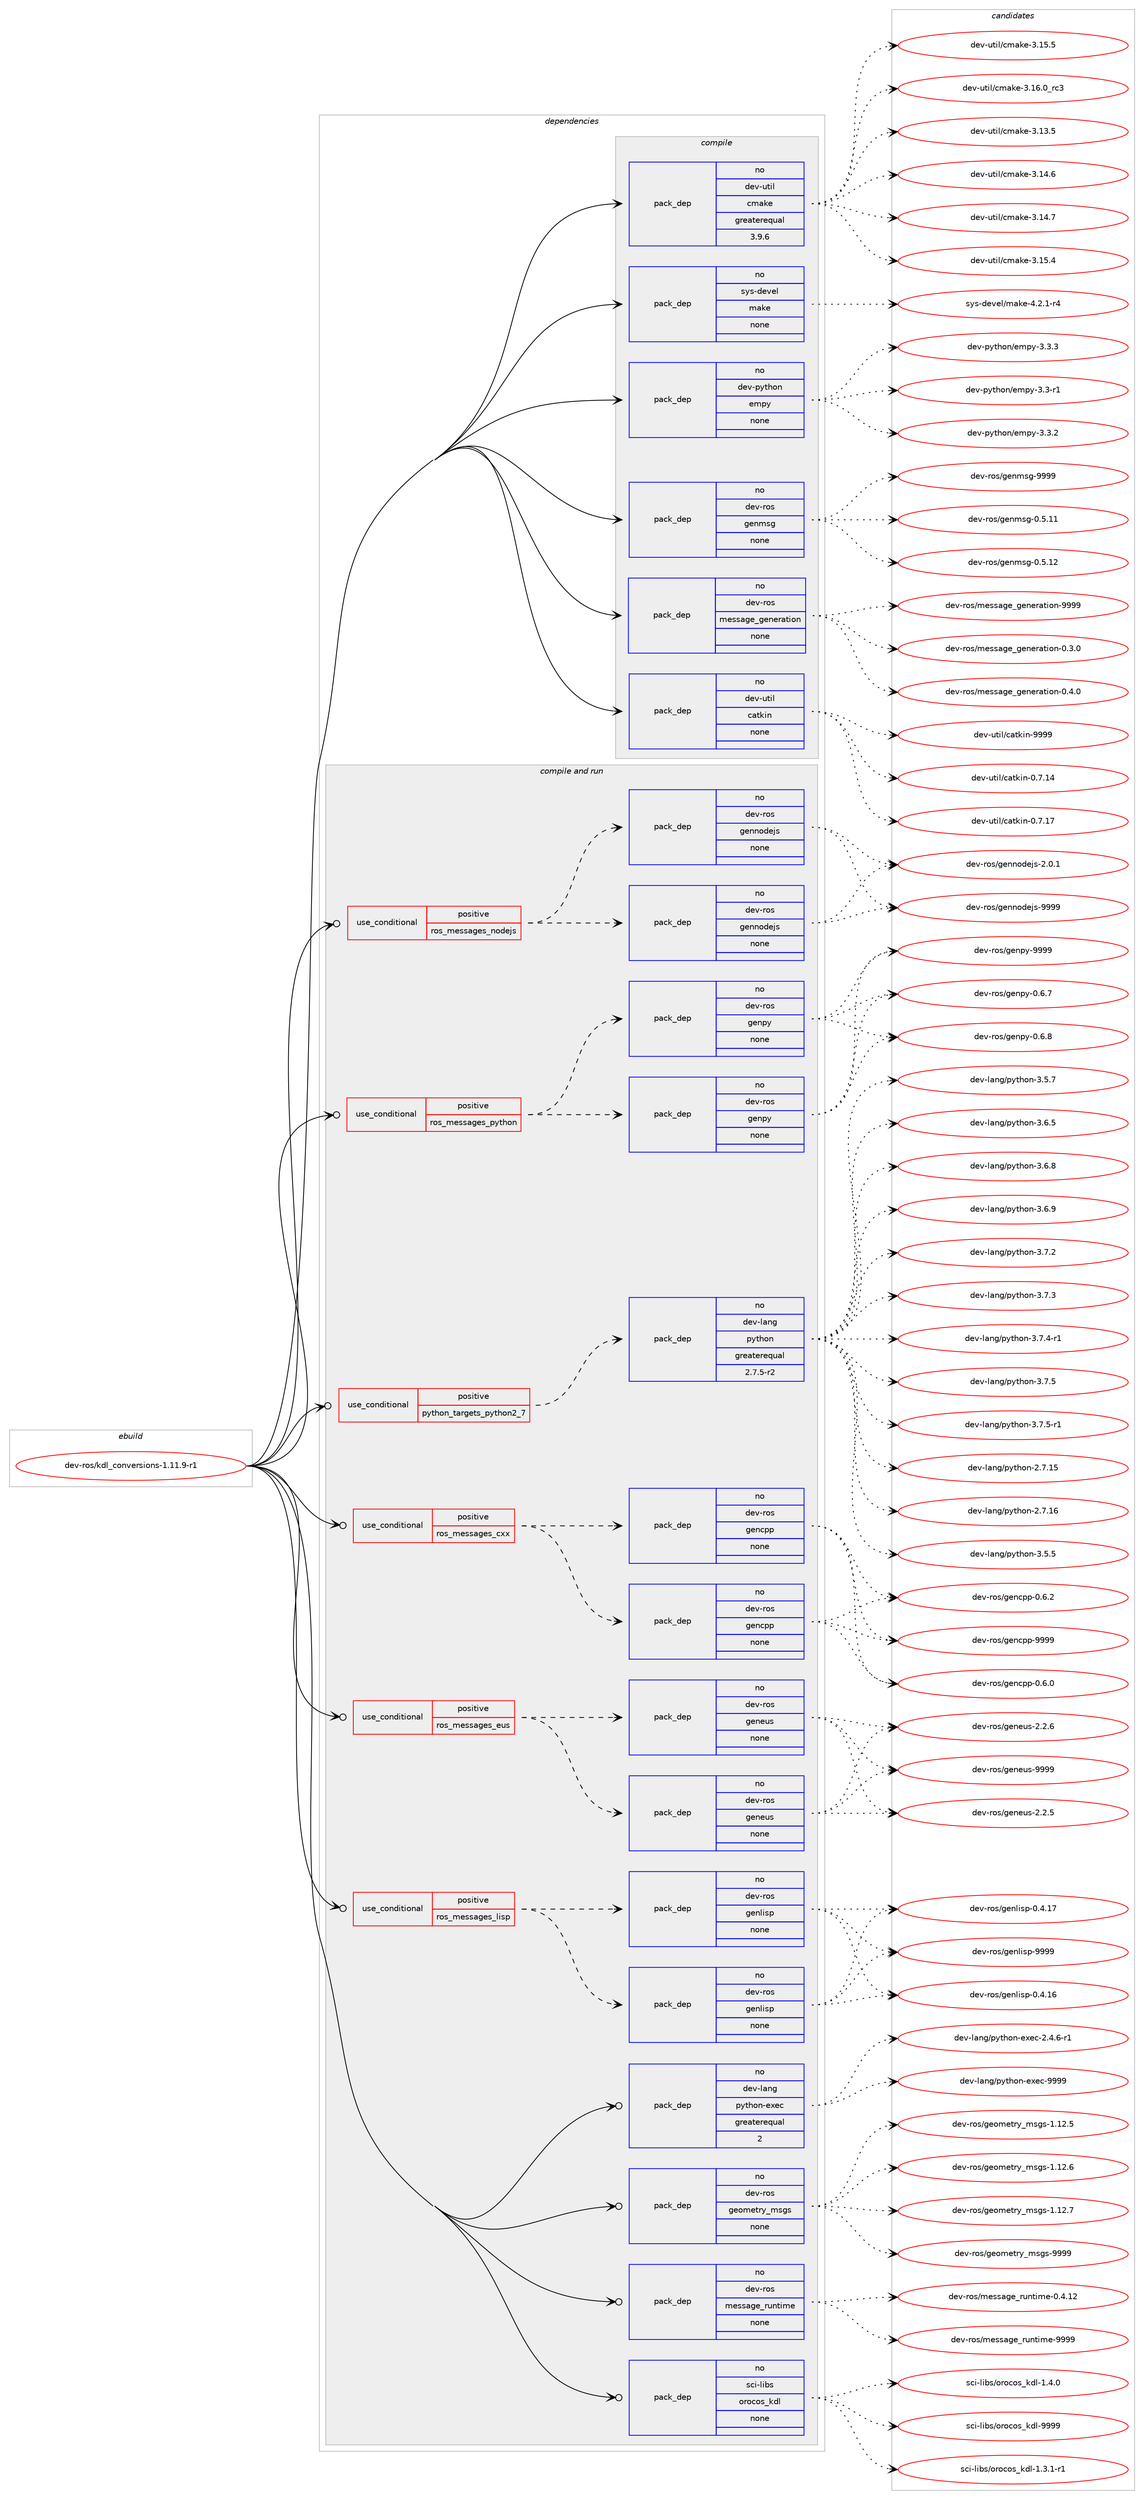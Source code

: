 digraph prolog {

# *************
# Graph options
# *************

newrank=true;
concentrate=true;
compound=true;
graph [rankdir=LR,fontname=Helvetica,fontsize=10,ranksep=1.5];#, ranksep=2.5, nodesep=0.2];
edge  [arrowhead=vee];
node  [fontname=Helvetica,fontsize=10];

# **********
# The ebuild
# **********

subgraph cluster_leftcol {
color=gray;
rank=same;
label=<<i>ebuild</i>>;
id [label="dev-ros/kdl_conversions-1.11.9-r1", color=red, width=4, href="../dev-ros/kdl_conversions-1.11.9-r1.svg"];
}

# ****************
# The dependencies
# ****************

subgraph cluster_midcol {
color=gray;
label=<<i>dependencies</i>>;
subgraph cluster_compile {
fillcolor="#eeeeee";
style=filled;
label=<<i>compile</i>>;
subgraph pack489458 {
dependency654988 [label=<<TABLE BORDER="0" CELLBORDER="1" CELLSPACING="0" CELLPADDING="4" WIDTH="220"><TR><TD ROWSPAN="6" CELLPADDING="30">pack_dep</TD></TR><TR><TD WIDTH="110">no</TD></TR><TR><TD>dev-python</TD></TR><TR><TD>empy</TD></TR><TR><TD>none</TD></TR><TR><TD></TD></TR></TABLE>>, shape=none, color=blue];
}
id:e -> dependency654988:w [weight=20,style="solid",arrowhead="vee"];
subgraph pack489459 {
dependency654989 [label=<<TABLE BORDER="0" CELLBORDER="1" CELLSPACING="0" CELLPADDING="4" WIDTH="220"><TR><TD ROWSPAN="6" CELLPADDING="30">pack_dep</TD></TR><TR><TD WIDTH="110">no</TD></TR><TR><TD>dev-ros</TD></TR><TR><TD>genmsg</TD></TR><TR><TD>none</TD></TR><TR><TD></TD></TR></TABLE>>, shape=none, color=blue];
}
id:e -> dependency654989:w [weight=20,style="solid",arrowhead="vee"];
subgraph pack489460 {
dependency654990 [label=<<TABLE BORDER="0" CELLBORDER="1" CELLSPACING="0" CELLPADDING="4" WIDTH="220"><TR><TD ROWSPAN="6" CELLPADDING="30">pack_dep</TD></TR><TR><TD WIDTH="110">no</TD></TR><TR><TD>dev-ros</TD></TR><TR><TD>message_generation</TD></TR><TR><TD>none</TD></TR><TR><TD></TD></TR></TABLE>>, shape=none, color=blue];
}
id:e -> dependency654990:w [weight=20,style="solid",arrowhead="vee"];
subgraph pack489461 {
dependency654991 [label=<<TABLE BORDER="0" CELLBORDER="1" CELLSPACING="0" CELLPADDING="4" WIDTH="220"><TR><TD ROWSPAN="6" CELLPADDING="30">pack_dep</TD></TR><TR><TD WIDTH="110">no</TD></TR><TR><TD>dev-util</TD></TR><TR><TD>catkin</TD></TR><TR><TD>none</TD></TR><TR><TD></TD></TR></TABLE>>, shape=none, color=blue];
}
id:e -> dependency654991:w [weight=20,style="solid",arrowhead="vee"];
subgraph pack489462 {
dependency654992 [label=<<TABLE BORDER="0" CELLBORDER="1" CELLSPACING="0" CELLPADDING="4" WIDTH="220"><TR><TD ROWSPAN="6" CELLPADDING="30">pack_dep</TD></TR><TR><TD WIDTH="110">no</TD></TR><TR><TD>dev-util</TD></TR><TR><TD>cmake</TD></TR><TR><TD>greaterequal</TD></TR><TR><TD>3.9.6</TD></TR></TABLE>>, shape=none, color=blue];
}
id:e -> dependency654992:w [weight=20,style="solid",arrowhead="vee"];
subgraph pack489463 {
dependency654993 [label=<<TABLE BORDER="0" CELLBORDER="1" CELLSPACING="0" CELLPADDING="4" WIDTH="220"><TR><TD ROWSPAN="6" CELLPADDING="30">pack_dep</TD></TR><TR><TD WIDTH="110">no</TD></TR><TR><TD>sys-devel</TD></TR><TR><TD>make</TD></TR><TR><TD>none</TD></TR><TR><TD></TD></TR></TABLE>>, shape=none, color=blue];
}
id:e -> dependency654993:w [weight=20,style="solid",arrowhead="vee"];
}
subgraph cluster_compileandrun {
fillcolor="#eeeeee";
style=filled;
label=<<i>compile and run</i>>;
subgraph cond153624 {
dependency654994 [label=<<TABLE BORDER="0" CELLBORDER="1" CELLSPACING="0" CELLPADDING="4"><TR><TD ROWSPAN="3" CELLPADDING="10">use_conditional</TD></TR><TR><TD>positive</TD></TR><TR><TD>python_targets_python2_7</TD></TR></TABLE>>, shape=none, color=red];
subgraph pack489464 {
dependency654995 [label=<<TABLE BORDER="0" CELLBORDER="1" CELLSPACING="0" CELLPADDING="4" WIDTH="220"><TR><TD ROWSPAN="6" CELLPADDING="30">pack_dep</TD></TR><TR><TD WIDTH="110">no</TD></TR><TR><TD>dev-lang</TD></TR><TR><TD>python</TD></TR><TR><TD>greaterequal</TD></TR><TR><TD>2.7.5-r2</TD></TR></TABLE>>, shape=none, color=blue];
}
dependency654994:e -> dependency654995:w [weight=20,style="dashed",arrowhead="vee"];
}
id:e -> dependency654994:w [weight=20,style="solid",arrowhead="odotvee"];
subgraph cond153625 {
dependency654996 [label=<<TABLE BORDER="0" CELLBORDER="1" CELLSPACING="0" CELLPADDING="4"><TR><TD ROWSPAN="3" CELLPADDING="10">use_conditional</TD></TR><TR><TD>positive</TD></TR><TR><TD>ros_messages_cxx</TD></TR></TABLE>>, shape=none, color=red];
subgraph pack489465 {
dependency654997 [label=<<TABLE BORDER="0" CELLBORDER="1" CELLSPACING="0" CELLPADDING="4" WIDTH="220"><TR><TD ROWSPAN="6" CELLPADDING="30">pack_dep</TD></TR><TR><TD WIDTH="110">no</TD></TR><TR><TD>dev-ros</TD></TR><TR><TD>gencpp</TD></TR><TR><TD>none</TD></TR><TR><TD></TD></TR></TABLE>>, shape=none, color=blue];
}
dependency654996:e -> dependency654997:w [weight=20,style="dashed",arrowhead="vee"];
subgraph pack489466 {
dependency654998 [label=<<TABLE BORDER="0" CELLBORDER="1" CELLSPACING="0" CELLPADDING="4" WIDTH="220"><TR><TD ROWSPAN="6" CELLPADDING="30">pack_dep</TD></TR><TR><TD WIDTH="110">no</TD></TR><TR><TD>dev-ros</TD></TR><TR><TD>gencpp</TD></TR><TR><TD>none</TD></TR><TR><TD></TD></TR></TABLE>>, shape=none, color=blue];
}
dependency654996:e -> dependency654998:w [weight=20,style="dashed",arrowhead="vee"];
}
id:e -> dependency654996:w [weight=20,style="solid",arrowhead="odotvee"];
subgraph cond153626 {
dependency654999 [label=<<TABLE BORDER="0" CELLBORDER="1" CELLSPACING="0" CELLPADDING="4"><TR><TD ROWSPAN="3" CELLPADDING="10">use_conditional</TD></TR><TR><TD>positive</TD></TR><TR><TD>ros_messages_eus</TD></TR></TABLE>>, shape=none, color=red];
subgraph pack489467 {
dependency655000 [label=<<TABLE BORDER="0" CELLBORDER="1" CELLSPACING="0" CELLPADDING="4" WIDTH="220"><TR><TD ROWSPAN="6" CELLPADDING="30">pack_dep</TD></TR><TR><TD WIDTH="110">no</TD></TR><TR><TD>dev-ros</TD></TR><TR><TD>geneus</TD></TR><TR><TD>none</TD></TR><TR><TD></TD></TR></TABLE>>, shape=none, color=blue];
}
dependency654999:e -> dependency655000:w [weight=20,style="dashed",arrowhead="vee"];
subgraph pack489468 {
dependency655001 [label=<<TABLE BORDER="0" CELLBORDER="1" CELLSPACING="0" CELLPADDING="4" WIDTH="220"><TR><TD ROWSPAN="6" CELLPADDING="30">pack_dep</TD></TR><TR><TD WIDTH="110">no</TD></TR><TR><TD>dev-ros</TD></TR><TR><TD>geneus</TD></TR><TR><TD>none</TD></TR><TR><TD></TD></TR></TABLE>>, shape=none, color=blue];
}
dependency654999:e -> dependency655001:w [weight=20,style="dashed",arrowhead="vee"];
}
id:e -> dependency654999:w [weight=20,style="solid",arrowhead="odotvee"];
subgraph cond153627 {
dependency655002 [label=<<TABLE BORDER="0" CELLBORDER="1" CELLSPACING="0" CELLPADDING="4"><TR><TD ROWSPAN="3" CELLPADDING="10">use_conditional</TD></TR><TR><TD>positive</TD></TR><TR><TD>ros_messages_lisp</TD></TR></TABLE>>, shape=none, color=red];
subgraph pack489469 {
dependency655003 [label=<<TABLE BORDER="0" CELLBORDER="1" CELLSPACING="0" CELLPADDING="4" WIDTH="220"><TR><TD ROWSPAN="6" CELLPADDING="30">pack_dep</TD></TR><TR><TD WIDTH="110">no</TD></TR><TR><TD>dev-ros</TD></TR><TR><TD>genlisp</TD></TR><TR><TD>none</TD></TR><TR><TD></TD></TR></TABLE>>, shape=none, color=blue];
}
dependency655002:e -> dependency655003:w [weight=20,style="dashed",arrowhead="vee"];
subgraph pack489470 {
dependency655004 [label=<<TABLE BORDER="0" CELLBORDER="1" CELLSPACING="0" CELLPADDING="4" WIDTH="220"><TR><TD ROWSPAN="6" CELLPADDING="30">pack_dep</TD></TR><TR><TD WIDTH="110">no</TD></TR><TR><TD>dev-ros</TD></TR><TR><TD>genlisp</TD></TR><TR><TD>none</TD></TR><TR><TD></TD></TR></TABLE>>, shape=none, color=blue];
}
dependency655002:e -> dependency655004:w [weight=20,style="dashed",arrowhead="vee"];
}
id:e -> dependency655002:w [weight=20,style="solid",arrowhead="odotvee"];
subgraph cond153628 {
dependency655005 [label=<<TABLE BORDER="0" CELLBORDER="1" CELLSPACING="0" CELLPADDING="4"><TR><TD ROWSPAN="3" CELLPADDING="10">use_conditional</TD></TR><TR><TD>positive</TD></TR><TR><TD>ros_messages_nodejs</TD></TR></TABLE>>, shape=none, color=red];
subgraph pack489471 {
dependency655006 [label=<<TABLE BORDER="0" CELLBORDER="1" CELLSPACING="0" CELLPADDING="4" WIDTH="220"><TR><TD ROWSPAN="6" CELLPADDING="30">pack_dep</TD></TR><TR><TD WIDTH="110">no</TD></TR><TR><TD>dev-ros</TD></TR><TR><TD>gennodejs</TD></TR><TR><TD>none</TD></TR><TR><TD></TD></TR></TABLE>>, shape=none, color=blue];
}
dependency655005:e -> dependency655006:w [weight=20,style="dashed",arrowhead="vee"];
subgraph pack489472 {
dependency655007 [label=<<TABLE BORDER="0" CELLBORDER="1" CELLSPACING="0" CELLPADDING="4" WIDTH="220"><TR><TD ROWSPAN="6" CELLPADDING="30">pack_dep</TD></TR><TR><TD WIDTH="110">no</TD></TR><TR><TD>dev-ros</TD></TR><TR><TD>gennodejs</TD></TR><TR><TD>none</TD></TR><TR><TD></TD></TR></TABLE>>, shape=none, color=blue];
}
dependency655005:e -> dependency655007:w [weight=20,style="dashed",arrowhead="vee"];
}
id:e -> dependency655005:w [weight=20,style="solid",arrowhead="odotvee"];
subgraph cond153629 {
dependency655008 [label=<<TABLE BORDER="0" CELLBORDER="1" CELLSPACING="0" CELLPADDING="4"><TR><TD ROWSPAN="3" CELLPADDING="10">use_conditional</TD></TR><TR><TD>positive</TD></TR><TR><TD>ros_messages_python</TD></TR></TABLE>>, shape=none, color=red];
subgraph pack489473 {
dependency655009 [label=<<TABLE BORDER="0" CELLBORDER="1" CELLSPACING="0" CELLPADDING="4" WIDTH="220"><TR><TD ROWSPAN="6" CELLPADDING="30">pack_dep</TD></TR><TR><TD WIDTH="110">no</TD></TR><TR><TD>dev-ros</TD></TR><TR><TD>genpy</TD></TR><TR><TD>none</TD></TR><TR><TD></TD></TR></TABLE>>, shape=none, color=blue];
}
dependency655008:e -> dependency655009:w [weight=20,style="dashed",arrowhead="vee"];
subgraph pack489474 {
dependency655010 [label=<<TABLE BORDER="0" CELLBORDER="1" CELLSPACING="0" CELLPADDING="4" WIDTH="220"><TR><TD ROWSPAN="6" CELLPADDING="30">pack_dep</TD></TR><TR><TD WIDTH="110">no</TD></TR><TR><TD>dev-ros</TD></TR><TR><TD>genpy</TD></TR><TR><TD>none</TD></TR><TR><TD></TD></TR></TABLE>>, shape=none, color=blue];
}
dependency655008:e -> dependency655010:w [weight=20,style="dashed",arrowhead="vee"];
}
id:e -> dependency655008:w [weight=20,style="solid",arrowhead="odotvee"];
subgraph pack489475 {
dependency655011 [label=<<TABLE BORDER="0" CELLBORDER="1" CELLSPACING="0" CELLPADDING="4" WIDTH="220"><TR><TD ROWSPAN="6" CELLPADDING="30">pack_dep</TD></TR><TR><TD WIDTH="110">no</TD></TR><TR><TD>dev-lang</TD></TR><TR><TD>python-exec</TD></TR><TR><TD>greaterequal</TD></TR><TR><TD>2</TD></TR></TABLE>>, shape=none, color=blue];
}
id:e -> dependency655011:w [weight=20,style="solid",arrowhead="odotvee"];
subgraph pack489476 {
dependency655012 [label=<<TABLE BORDER="0" CELLBORDER="1" CELLSPACING="0" CELLPADDING="4" WIDTH="220"><TR><TD ROWSPAN="6" CELLPADDING="30">pack_dep</TD></TR><TR><TD WIDTH="110">no</TD></TR><TR><TD>dev-ros</TD></TR><TR><TD>geometry_msgs</TD></TR><TR><TD>none</TD></TR><TR><TD></TD></TR></TABLE>>, shape=none, color=blue];
}
id:e -> dependency655012:w [weight=20,style="solid",arrowhead="odotvee"];
subgraph pack489477 {
dependency655013 [label=<<TABLE BORDER="0" CELLBORDER="1" CELLSPACING="0" CELLPADDING="4" WIDTH="220"><TR><TD ROWSPAN="6" CELLPADDING="30">pack_dep</TD></TR><TR><TD WIDTH="110">no</TD></TR><TR><TD>dev-ros</TD></TR><TR><TD>message_runtime</TD></TR><TR><TD>none</TD></TR><TR><TD></TD></TR></TABLE>>, shape=none, color=blue];
}
id:e -> dependency655013:w [weight=20,style="solid",arrowhead="odotvee"];
subgraph pack489478 {
dependency655014 [label=<<TABLE BORDER="0" CELLBORDER="1" CELLSPACING="0" CELLPADDING="4" WIDTH="220"><TR><TD ROWSPAN="6" CELLPADDING="30">pack_dep</TD></TR><TR><TD WIDTH="110">no</TD></TR><TR><TD>sci-libs</TD></TR><TR><TD>orocos_kdl</TD></TR><TR><TD>none</TD></TR><TR><TD></TD></TR></TABLE>>, shape=none, color=blue];
}
id:e -> dependency655014:w [weight=20,style="solid",arrowhead="odotvee"];
}
subgraph cluster_run {
fillcolor="#eeeeee";
style=filled;
label=<<i>run</i>>;
}
}

# **************
# The candidates
# **************

subgraph cluster_choices {
rank=same;
color=gray;
label=<<i>candidates</i>>;

subgraph choice489458 {
color=black;
nodesep=1;
choice1001011184511212111610411111047101109112121455146514511449 [label="dev-python/empy-3.3-r1", color=red, width=4,href="../dev-python/empy-3.3-r1.svg"];
choice1001011184511212111610411111047101109112121455146514650 [label="dev-python/empy-3.3.2", color=red, width=4,href="../dev-python/empy-3.3.2.svg"];
choice1001011184511212111610411111047101109112121455146514651 [label="dev-python/empy-3.3.3", color=red, width=4,href="../dev-python/empy-3.3.3.svg"];
dependency654988:e -> choice1001011184511212111610411111047101109112121455146514511449:w [style=dotted,weight="100"];
dependency654988:e -> choice1001011184511212111610411111047101109112121455146514650:w [style=dotted,weight="100"];
dependency654988:e -> choice1001011184511212111610411111047101109112121455146514651:w [style=dotted,weight="100"];
}
subgraph choice489459 {
color=black;
nodesep=1;
choice100101118451141111154710310111010911510345484653464949 [label="dev-ros/genmsg-0.5.11", color=red, width=4,href="../dev-ros/genmsg-0.5.11.svg"];
choice100101118451141111154710310111010911510345484653464950 [label="dev-ros/genmsg-0.5.12", color=red, width=4,href="../dev-ros/genmsg-0.5.12.svg"];
choice10010111845114111115471031011101091151034557575757 [label="dev-ros/genmsg-9999", color=red, width=4,href="../dev-ros/genmsg-9999.svg"];
dependency654989:e -> choice100101118451141111154710310111010911510345484653464949:w [style=dotted,weight="100"];
dependency654989:e -> choice100101118451141111154710310111010911510345484653464950:w [style=dotted,weight="100"];
dependency654989:e -> choice10010111845114111115471031011101091151034557575757:w [style=dotted,weight="100"];
}
subgraph choice489460 {
color=black;
nodesep=1;
choice1001011184511411111547109101115115971031019510310111010111497116105111110454846514648 [label="dev-ros/message_generation-0.3.0", color=red, width=4,href="../dev-ros/message_generation-0.3.0.svg"];
choice1001011184511411111547109101115115971031019510310111010111497116105111110454846524648 [label="dev-ros/message_generation-0.4.0", color=red, width=4,href="../dev-ros/message_generation-0.4.0.svg"];
choice10010111845114111115471091011151159710310195103101110101114971161051111104557575757 [label="dev-ros/message_generation-9999", color=red, width=4,href="../dev-ros/message_generation-9999.svg"];
dependency654990:e -> choice1001011184511411111547109101115115971031019510310111010111497116105111110454846514648:w [style=dotted,weight="100"];
dependency654990:e -> choice1001011184511411111547109101115115971031019510310111010111497116105111110454846524648:w [style=dotted,weight="100"];
dependency654990:e -> choice10010111845114111115471091011151159710310195103101110101114971161051111104557575757:w [style=dotted,weight="100"];
}
subgraph choice489461 {
color=black;
nodesep=1;
choice1001011184511711610510847999711610710511045484655464952 [label="dev-util/catkin-0.7.14", color=red, width=4,href="../dev-util/catkin-0.7.14.svg"];
choice1001011184511711610510847999711610710511045484655464955 [label="dev-util/catkin-0.7.17", color=red, width=4,href="../dev-util/catkin-0.7.17.svg"];
choice100101118451171161051084799971161071051104557575757 [label="dev-util/catkin-9999", color=red, width=4,href="../dev-util/catkin-9999.svg"];
dependency654991:e -> choice1001011184511711610510847999711610710511045484655464952:w [style=dotted,weight="100"];
dependency654991:e -> choice1001011184511711610510847999711610710511045484655464955:w [style=dotted,weight="100"];
dependency654991:e -> choice100101118451171161051084799971161071051104557575757:w [style=dotted,weight="100"];
}
subgraph choice489462 {
color=black;
nodesep=1;
choice1001011184511711610510847991099710710145514649514653 [label="dev-util/cmake-3.13.5", color=red, width=4,href="../dev-util/cmake-3.13.5.svg"];
choice1001011184511711610510847991099710710145514649524654 [label="dev-util/cmake-3.14.6", color=red, width=4,href="../dev-util/cmake-3.14.6.svg"];
choice1001011184511711610510847991099710710145514649524655 [label="dev-util/cmake-3.14.7", color=red, width=4,href="../dev-util/cmake-3.14.7.svg"];
choice1001011184511711610510847991099710710145514649534652 [label="dev-util/cmake-3.15.4", color=red, width=4,href="../dev-util/cmake-3.15.4.svg"];
choice1001011184511711610510847991099710710145514649534653 [label="dev-util/cmake-3.15.5", color=red, width=4,href="../dev-util/cmake-3.15.5.svg"];
choice1001011184511711610510847991099710710145514649544648951149951 [label="dev-util/cmake-3.16.0_rc3", color=red, width=4,href="../dev-util/cmake-3.16.0_rc3.svg"];
dependency654992:e -> choice1001011184511711610510847991099710710145514649514653:w [style=dotted,weight="100"];
dependency654992:e -> choice1001011184511711610510847991099710710145514649524654:w [style=dotted,weight="100"];
dependency654992:e -> choice1001011184511711610510847991099710710145514649524655:w [style=dotted,weight="100"];
dependency654992:e -> choice1001011184511711610510847991099710710145514649534652:w [style=dotted,weight="100"];
dependency654992:e -> choice1001011184511711610510847991099710710145514649534653:w [style=dotted,weight="100"];
dependency654992:e -> choice1001011184511711610510847991099710710145514649544648951149951:w [style=dotted,weight="100"];
}
subgraph choice489463 {
color=black;
nodesep=1;
choice1151211154510010111810110847109971071014552465046494511452 [label="sys-devel/make-4.2.1-r4", color=red, width=4,href="../sys-devel/make-4.2.1-r4.svg"];
dependency654993:e -> choice1151211154510010111810110847109971071014552465046494511452:w [style=dotted,weight="100"];
}
subgraph choice489464 {
color=black;
nodesep=1;
choice10010111845108971101034711212111610411111045504655464953 [label="dev-lang/python-2.7.15", color=red, width=4,href="../dev-lang/python-2.7.15.svg"];
choice10010111845108971101034711212111610411111045504655464954 [label="dev-lang/python-2.7.16", color=red, width=4,href="../dev-lang/python-2.7.16.svg"];
choice100101118451089711010347112121116104111110455146534653 [label="dev-lang/python-3.5.5", color=red, width=4,href="../dev-lang/python-3.5.5.svg"];
choice100101118451089711010347112121116104111110455146534655 [label="dev-lang/python-3.5.7", color=red, width=4,href="../dev-lang/python-3.5.7.svg"];
choice100101118451089711010347112121116104111110455146544653 [label="dev-lang/python-3.6.5", color=red, width=4,href="../dev-lang/python-3.6.5.svg"];
choice100101118451089711010347112121116104111110455146544656 [label="dev-lang/python-3.6.8", color=red, width=4,href="../dev-lang/python-3.6.8.svg"];
choice100101118451089711010347112121116104111110455146544657 [label="dev-lang/python-3.6.9", color=red, width=4,href="../dev-lang/python-3.6.9.svg"];
choice100101118451089711010347112121116104111110455146554650 [label="dev-lang/python-3.7.2", color=red, width=4,href="../dev-lang/python-3.7.2.svg"];
choice100101118451089711010347112121116104111110455146554651 [label="dev-lang/python-3.7.3", color=red, width=4,href="../dev-lang/python-3.7.3.svg"];
choice1001011184510897110103471121211161041111104551465546524511449 [label="dev-lang/python-3.7.4-r1", color=red, width=4,href="../dev-lang/python-3.7.4-r1.svg"];
choice100101118451089711010347112121116104111110455146554653 [label="dev-lang/python-3.7.5", color=red, width=4,href="../dev-lang/python-3.7.5.svg"];
choice1001011184510897110103471121211161041111104551465546534511449 [label="dev-lang/python-3.7.5-r1", color=red, width=4,href="../dev-lang/python-3.7.5-r1.svg"];
dependency654995:e -> choice10010111845108971101034711212111610411111045504655464953:w [style=dotted,weight="100"];
dependency654995:e -> choice10010111845108971101034711212111610411111045504655464954:w [style=dotted,weight="100"];
dependency654995:e -> choice100101118451089711010347112121116104111110455146534653:w [style=dotted,weight="100"];
dependency654995:e -> choice100101118451089711010347112121116104111110455146534655:w [style=dotted,weight="100"];
dependency654995:e -> choice100101118451089711010347112121116104111110455146544653:w [style=dotted,weight="100"];
dependency654995:e -> choice100101118451089711010347112121116104111110455146544656:w [style=dotted,weight="100"];
dependency654995:e -> choice100101118451089711010347112121116104111110455146544657:w [style=dotted,weight="100"];
dependency654995:e -> choice100101118451089711010347112121116104111110455146554650:w [style=dotted,weight="100"];
dependency654995:e -> choice100101118451089711010347112121116104111110455146554651:w [style=dotted,weight="100"];
dependency654995:e -> choice1001011184510897110103471121211161041111104551465546524511449:w [style=dotted,weight="100"];
dependency654995:e -> choice100101118451089711010347112121116104111110455146554653:w [style=dotted,weight="100"];
dependency654995:e -> choice1001011184510897110103471121211161041111104551465546534511449:w [style=dotted,weight="100"];
}
subgraph choice489465 {
color=black;
nodesep=1;
choice100101118451141111154710310111099112112454846544648 [label="dev-ros/gencpp-0.6.0", color=red, width=4,href="../dev-ros/gencpp-0.6.0.svg"];
choice100101118451141111154710310111099112112454846544650 [label="dev-ros/gencpp-0.6.2", color=red, width=4,href="../dev-ros/gencpp-0.6.2.svg"];
choice1001011184511411111547103101110991121124557575757 [label="dev-ros/gencpp-9999", color=red, width=4,href="../dev-ros/gencpp-9999.svg"];
dependency654997:e -> choice100101118451141111154710310111099112112454846544648:w [style=dotted,weight="100"];
dependency654997:e -> choice100101118451141111154710310111099112112454846544650:w [style=dotted,weight="100"];
dependency654997:e -> choice1001011184511411111547103101110991121124557575757:w [style=dotted,weight="100"];
}
subgraph choice489466 {
color=black;
nodesep=1;
choice100101118451141111154710310111099112112454846544648 [label="dev-ros/gencpp-0.6.0", color=red, width=4,href="../dev-ros/gencpp-0.6.0.svg"];
choice100101118451141111154710310111099112112454846544650 [label="dev-ros/gencpp-0.6.2", color=red, width=4,href="../dev-ros/gencpp-0.6.2.svg"];
choice1001011184511411111547103101110991121124557575757 [label="dev-ros/gencpp-9999", color=red, width=4,href="../dev-ros/gencpp-9999.svg"];
dependency654998:e -> choice100101118451141111154710310111099112112454846544648:w [style=dotted,weight="100"];
dependency654998:e -> choice100101118451141111154710310111099112112454846544650:w [style=dotted,weight="100"];
dependency654998:e -> choice1001011184511411111547103101110991121124557575757:w [style=dotted,weight="100"];
}
subgraph choice489467 {
color=black;
nodesep=1;
choice1001011184511411111547103101110101117115455046504653 [label="dev-ros/geneus-2.2.5", color=red, width=4,href="../dev-ros/geneus-2.2.5.svg"];
choice1001011184511411111547103101110101117115455046504654 [label="dev-ros/geneus-2.2.6", color=red, width=4,href="../dev-ros/geneus-2.2.6.svg"];
choice10010111845114111115471031011101011171154557575757 [label="dev-ros/geneus-9999", color=red, width=4,href="../dev-ros/geneus-9999.svg"];
dependency655000:e -> choice1001011184511411111547103101110101117115455046504653:w [style=dotted,weight="100"];
dependency655000:e -> choice1001011184511411111547103101110101117115455046504654:w [style=dotted,weight="100"];
dependency655000:e -> choice10010111845114111115471031011101011171154557575757:w [style=dotted,weight="100"];
}
subgraph choice489468 {
color=black;
nodesep=1;
choice1001011184511411111547103101110101117115455046504653 [label="dev-ros/geneus-2.2.5", color=red, width=4,href="../dev-ros/geneus-2.2.5.svg"];
choice1001011184511411111547103101110101117115455046504654 [label="dev-ros/geneus-2.2.6", color=red, width=4,href="../dev-ros/geneus-2.2.6.svg"];
choice10010111845114111115471031011101011171154557575757 [label="dev-ros/geneus-9999", color=red, width=4,href="../dev-ros/geneus-9999.svg"];
dependency655001:e -> choice1001011184511411111547103101110101117115455046504653:w [style=dotted,weight="100"];
dependency655001:e -> choice1001011184511411111547103101110101117115455046504654:w [style=dotted,weight="100"];
dependency655001:e -> choice10010111845114111115471031011101011171154557575757:w [style=dotted,weight="100"];
}
subgraph choice489469 {
color=black;
nodesep=1;
choice100101118451141111154710310111010810511511245484652464954 [label="dev-ros/genlisp-0.4.16", color=red, width=4,href="../dev-ros/genlisp-0.4.16.svg"];
choice100101118451141111154710310111010810511511245484652464955 [label="dev-ros/genlisp-0.4.17", color=red, width=4,href="../dev-ros/genlisp-0.4.17.svg"];
choice10010111845114111115471031011101081051151124557575757 [label="dev-ros/genlisp-9999", color=red, width=4,href="../dev-ros/genlisp-9999.svg"];
dependency655003:e -> choice100101118451141111154710310111010810511511245484652464954:w [style=dotted,weight="100"];
dependency655003:e -> choice100101118451141111154710310111010810511511245484652464955:w [style=dotted,weight="100"];
dependency655003:e -> choice10010111845114111115471031011101081051151124557575757:w [style=dotted,weight="100"];
}
subgraph choice489470 {
color=black;
nodesep=1;
choice100101118451141111154710310111010810511511245484652464954 [label="dev-ros/genlisp-0.4.16", color=red, width=4,href="../dev-ros/genlisp-0.4.16.svg"];
choice100101118451141111154710310111010810511511245484652464955 [label="dev-ros/genlisp-0.4.17", color=red, width=4,href="../dev-ros/genlisp-0.4.17.svg"];
choice10010111845114111115471031011101081051151124557575757 [label="dev-ros/genlisp-9999", color=red, width=4,href="../dev-ros/genlisp-9999.svg"];
dependency655004:e -> choice100101118451141111154710310111010810511511245484652464954:w [style=dotted,weight="100"];
dependency655004:e -> choice100101118451141111154710310111010810511511245484652464955:w [style=dotted,weight="100"];
dependency655004:e -> choice10010111845114111115471031011101081051151124557575757:w [style=dotted,weight="100"];
}
subgraph choice489471 {
color=black;
nodesep=1;
choice1001011184511411111547103101110110111100101106115455046484649 [label="dev-ros/gennodejs-2.0.1", color=red, width=4,href="../dev-ros/gennodejs-2.0.1.svg"];
choice10010111845114111115471031011101101111001011061154557575757 [label="dev-ros/gennodejs-9999", color=red, width=4,href="../dev-ros/gennodejs-9999.svg"];
dependency655006:e -> choice1001011184511411111547103101110110111100101106115455046484649:w [style=dotted,weight="100"];
dependency655006:e -> choice10010111845114111115471031011101101111001011061154557575757:w [style=dotted,weight="100"];
}
subgraph choice489472 {
color=black;
nodesep=1;
choice1001011184511411111547103101110110111100101106115455046484649 [label="dev-ros/gennodejs-2.0.1", color=red, width=4,href="../dev-ros/gennodejs-2.0.1.svg"];
choice10010111845114111115471031011101101111001011061154557575757 [label="dev-ros/gennodejs-9999", color=red, width=4,href="../dev-ros/gennodejs-9999.svg"];
dependency655007:e -> choice1001011184511411111547103101110110111100101106115455046484649:w [style=dotted,weight="100"];
dependency655007:e -> choice10010111845114111115471031011101101111001011061154557575757:w [style=dotted,weight="100"];
}
subgraph choice489473 {
color=black;
nodesep=1;
choice1001011184511411111547103101110112121454846544655 [label="dev-ros/genpy-0.6.7", color=red, width=4,href="../dev-ros/genpy-0.6.7.svg"];
choice1001011184511411111547103101110112121454846544656 [label="dev-ros/genpy-0.6.8", color=red, width=4,href="../dev-ros/genpy-0.6.8.svg"];
choice10010111845114111115471031011101121214557575757 [label="dev-ros/genpy-9999", color=red, width=4,href="../dev-ros/genpy-9999.svg"];
dependency655009:e -> choice1001011184511411111547103101110112121454846544655:w [style=dotted,weight="100"];
dependency655009:e -> choice1001011184511411111547103101110112121454846544656:w [style=dotted,weight="100"];
dependency655009:e -> choice10010111845114111115471031011101121214557575757:w [style=dotted,weight="100"];
}
subgraph choice489474 {
color=black;
nodesep=1;
choice1001011184511411111547103101110112121454846544655 [label="dev-ros/genpy-0.6.7", color=red, width=4,href="../dev-ros/genpy-0.6.7.svg"];
choice1001011184511411111547103101110112121454846544656 [label="dev-ros/genpy-0.6.8", color=red, width=4,href="../dev-ros/genpy-0.6.8.svg"];
choice10010111845114111115471031011101121214557575757 [label="dev-ros/genpy-9999", color=red, width=4,href="../dev-ros/genpy-9999.svg"];
dependency655010:e -> choice1001011184511411111547103101110112121454846544655:w [style=dotted,weight="100"];
dependency655010:e -> choice1001011184511411111547103101110112121454846544656:w [style=dotted,weight="100"];
dependency655010:e -> choice10010111845114111115471031011101121214557575757:w [style=dotted,weight="100"];
}
subgraph choice489475 {
color=black;
nodesep=1;
choice10010111845108971101034711212111610411111045101120101994550465246544511449 [label="dev-lang/python-exec-2.4.6-r1", color=red, width=4,href="../dev-lang/python-exec-2.4.6-r1.svg"];
choice10010111845108971101034711212111610411111045101120101994557575757 [label="dev-lang/python-exec-9999", color=red, width=4,href="../dev-lang/python-exec-9999.svg"];
dependency655011:e -> choice10010111845108971101034711212111610411111045101120101994550465246544511449:w [style=dotted,weight="100"];
dependency655011:e -> choice10010111845108971101034711212111610411111045101120101994557575757:w [style=dotted,weight="100"];
}
subgraph choice489476 {
color=black;
nodesep=1;
choice10010111845114111115471031011111091011161141219510911510311545494649504653 [label="dev-ros/geometry_msgs-1.12.5", color=red, width=4,href="../dev-ros/geometry_msgs-1.12.5.svg"];
choice10010111845114111115471031011111091011161141219510911510311545494649504654 [label="dev-ros/geometry_msgs-1.12.6", color=red, width=4,href="../dev-ros/geometry_msgs-1.12.6.svg"];
choice10010111845114111115471031011111091011161141219510911510311545494649504655 [label="dev-ros/geometry_msgs-1.12.7", color=red, width=4,href="../dev-ros/geometry_msgs-1.12.7.svg"];
choice1001011184511411111547103101111109101116114121951091151031154557575757 [label="dev-ros/geometry_msgs-9999", color=red, width=4,href="../dev-ros/geometry_msgs-9999.svg"];
dependency655012:e -> choice10010111845114111115471031011111091011161141219510911510311545494649504653:w [style=dotted,weight="100"];
dependency655012:e -> choice10010111845114111115471031011111091011161141219510911510311545494649504654:w [style=dotted,weight="100"];
dependency655012:e -> choice10010111845114111115471031011111091011161141219510911510311545494649504655:w [style=dotted,weight="100"];
dependency655012:e -> choice1001011184511411111547103101111109101116114121951091151031154557575757:w [style=dotted,weight="100"];
}
subgraph choice489477 {
color=black;
nodesep=1;
choice1001011184511411111547109101115115971031019511411711011610510910145484652464950 [label="dev-ros/message_runtime-0.4.12", color=red, width=4,href="../dev-ros/message_runtime-0.4.12.svg"];
choice100101118451141111154710910111511597103101951141171101161051091014557575757 [label="dev-ros/message_runtime-9999", color=red, width=4,href="../dev-ros/message_runtime-9999.svg"];
dependency655013:e -> choice1001011184511411111547109101115115971031019511411711011610510910145484652464950:w [style=dotted,weight="100"];
dependency655013:e -> choice100101118451141111154710910111511597103101951141171101161051091014557575757:w [style=dotted,weight="100"];
}
subgraph choice489478 {
color=black;
nodesep=1;
choice1159910545108105981154711111411199111115951071001084549465146494511449 [label="sci-libs/orocos_kdl-1.3.1-r1", color=red, width=4,href="../sci-libs/orocos_kdl-1.3.1-r1.svg"];
choice115991054510810598115471111141119911111595107100108454946524648 [label="sci-libs/orocos_kdl-1.4.0", color=red, width=4,href="../sci-libs/orocos_kdl-1.4.0.svg"];
choice1159910545108105981154711111411199111115951071001084557575757 [label="sci-libs/orocos_kdl-9999", color=red, width=4,href="../sci-libs/orocos_kdl-9999.svg"];
dependency655014:e -> choice1159910545108105981154711111411199111115951071001084549465146494511449:w [style=dotted,weight="100"];
dependency655014:e -> choice115991054510810598115471111141119911111595107100108454946524648:w [style=dotted,weight="100"];
dependency655014:e -> choice1159910545108105981154711111411199111115951071001084557575757:w [style=dotted,weight="100"];
}
}

}
